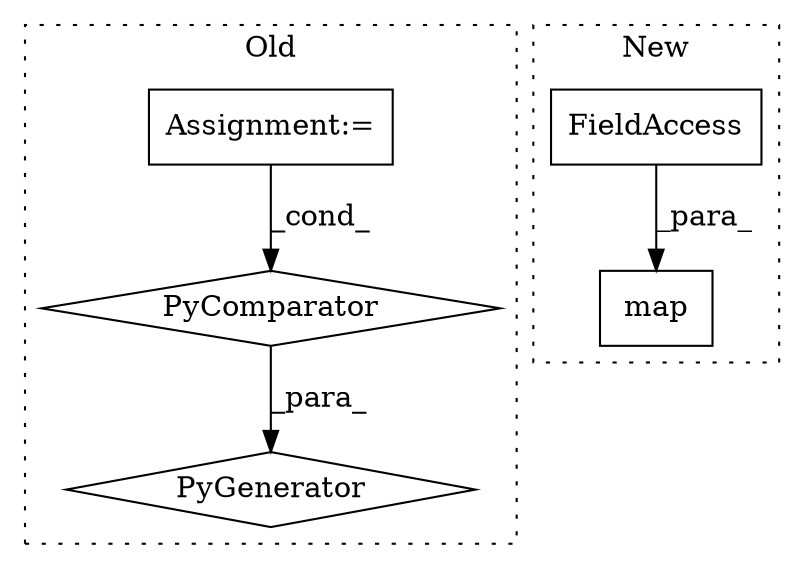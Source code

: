 digraph G {
subgraph cluster0 {
1 [label="PyGenerator" a="107" s="3966" l="133" shape="diamond"];
4 [label="Assignment:=" a="7" s="4049" l="44" shape="box"];
5 [label="PyComparator" a="113" s="4049" l="44" shape="diamond"];
label = "Old";
style="dotted";
}
subgraph cluster1 {
2 [label="map" a="32" s="4160,4222" l="4,1" shape="box"];
3 [label="FieldAccess" a="22" s="4164" l="12" shape="box"];
label = "New";
style="dotted";
}
3 -> 2 [label="_para_"];
4 -> 5 [label="_cond_"];
5 -> 1 [label="_para_"];
}